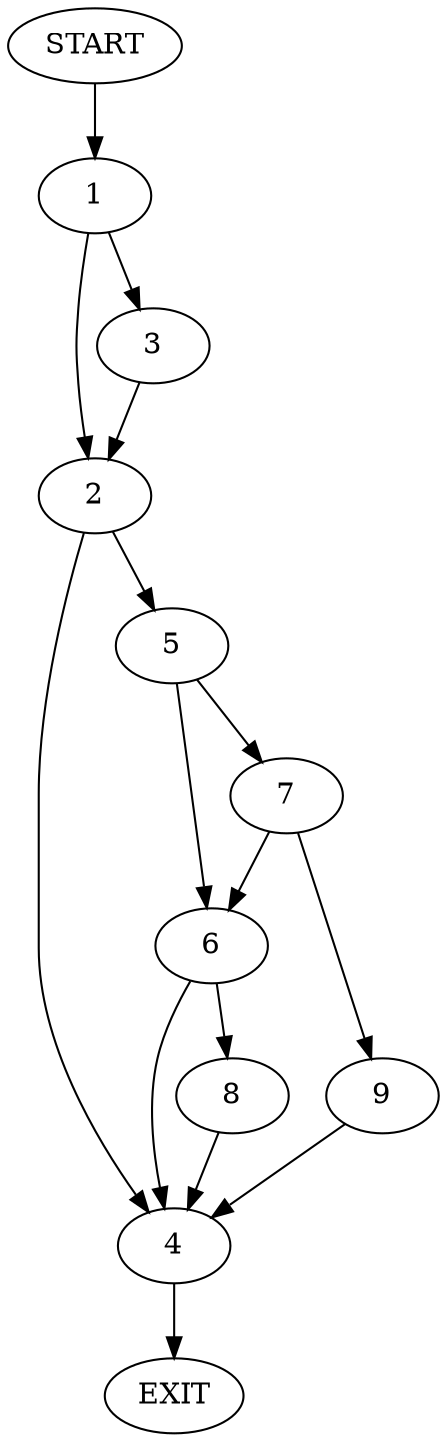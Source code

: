 digraph {
0 [label="START"]
10 [label="EXIT"]
0 -> 1
1 -> 2
1 -> 3
2 -> 4
2 -> 5
3 -> 2
4 -> 10
5 -> 6
5 -> 7
6 -> 4
6 -> 8
7 -> 9
7 -> 6
9 -> 4
8 -> 4
}
